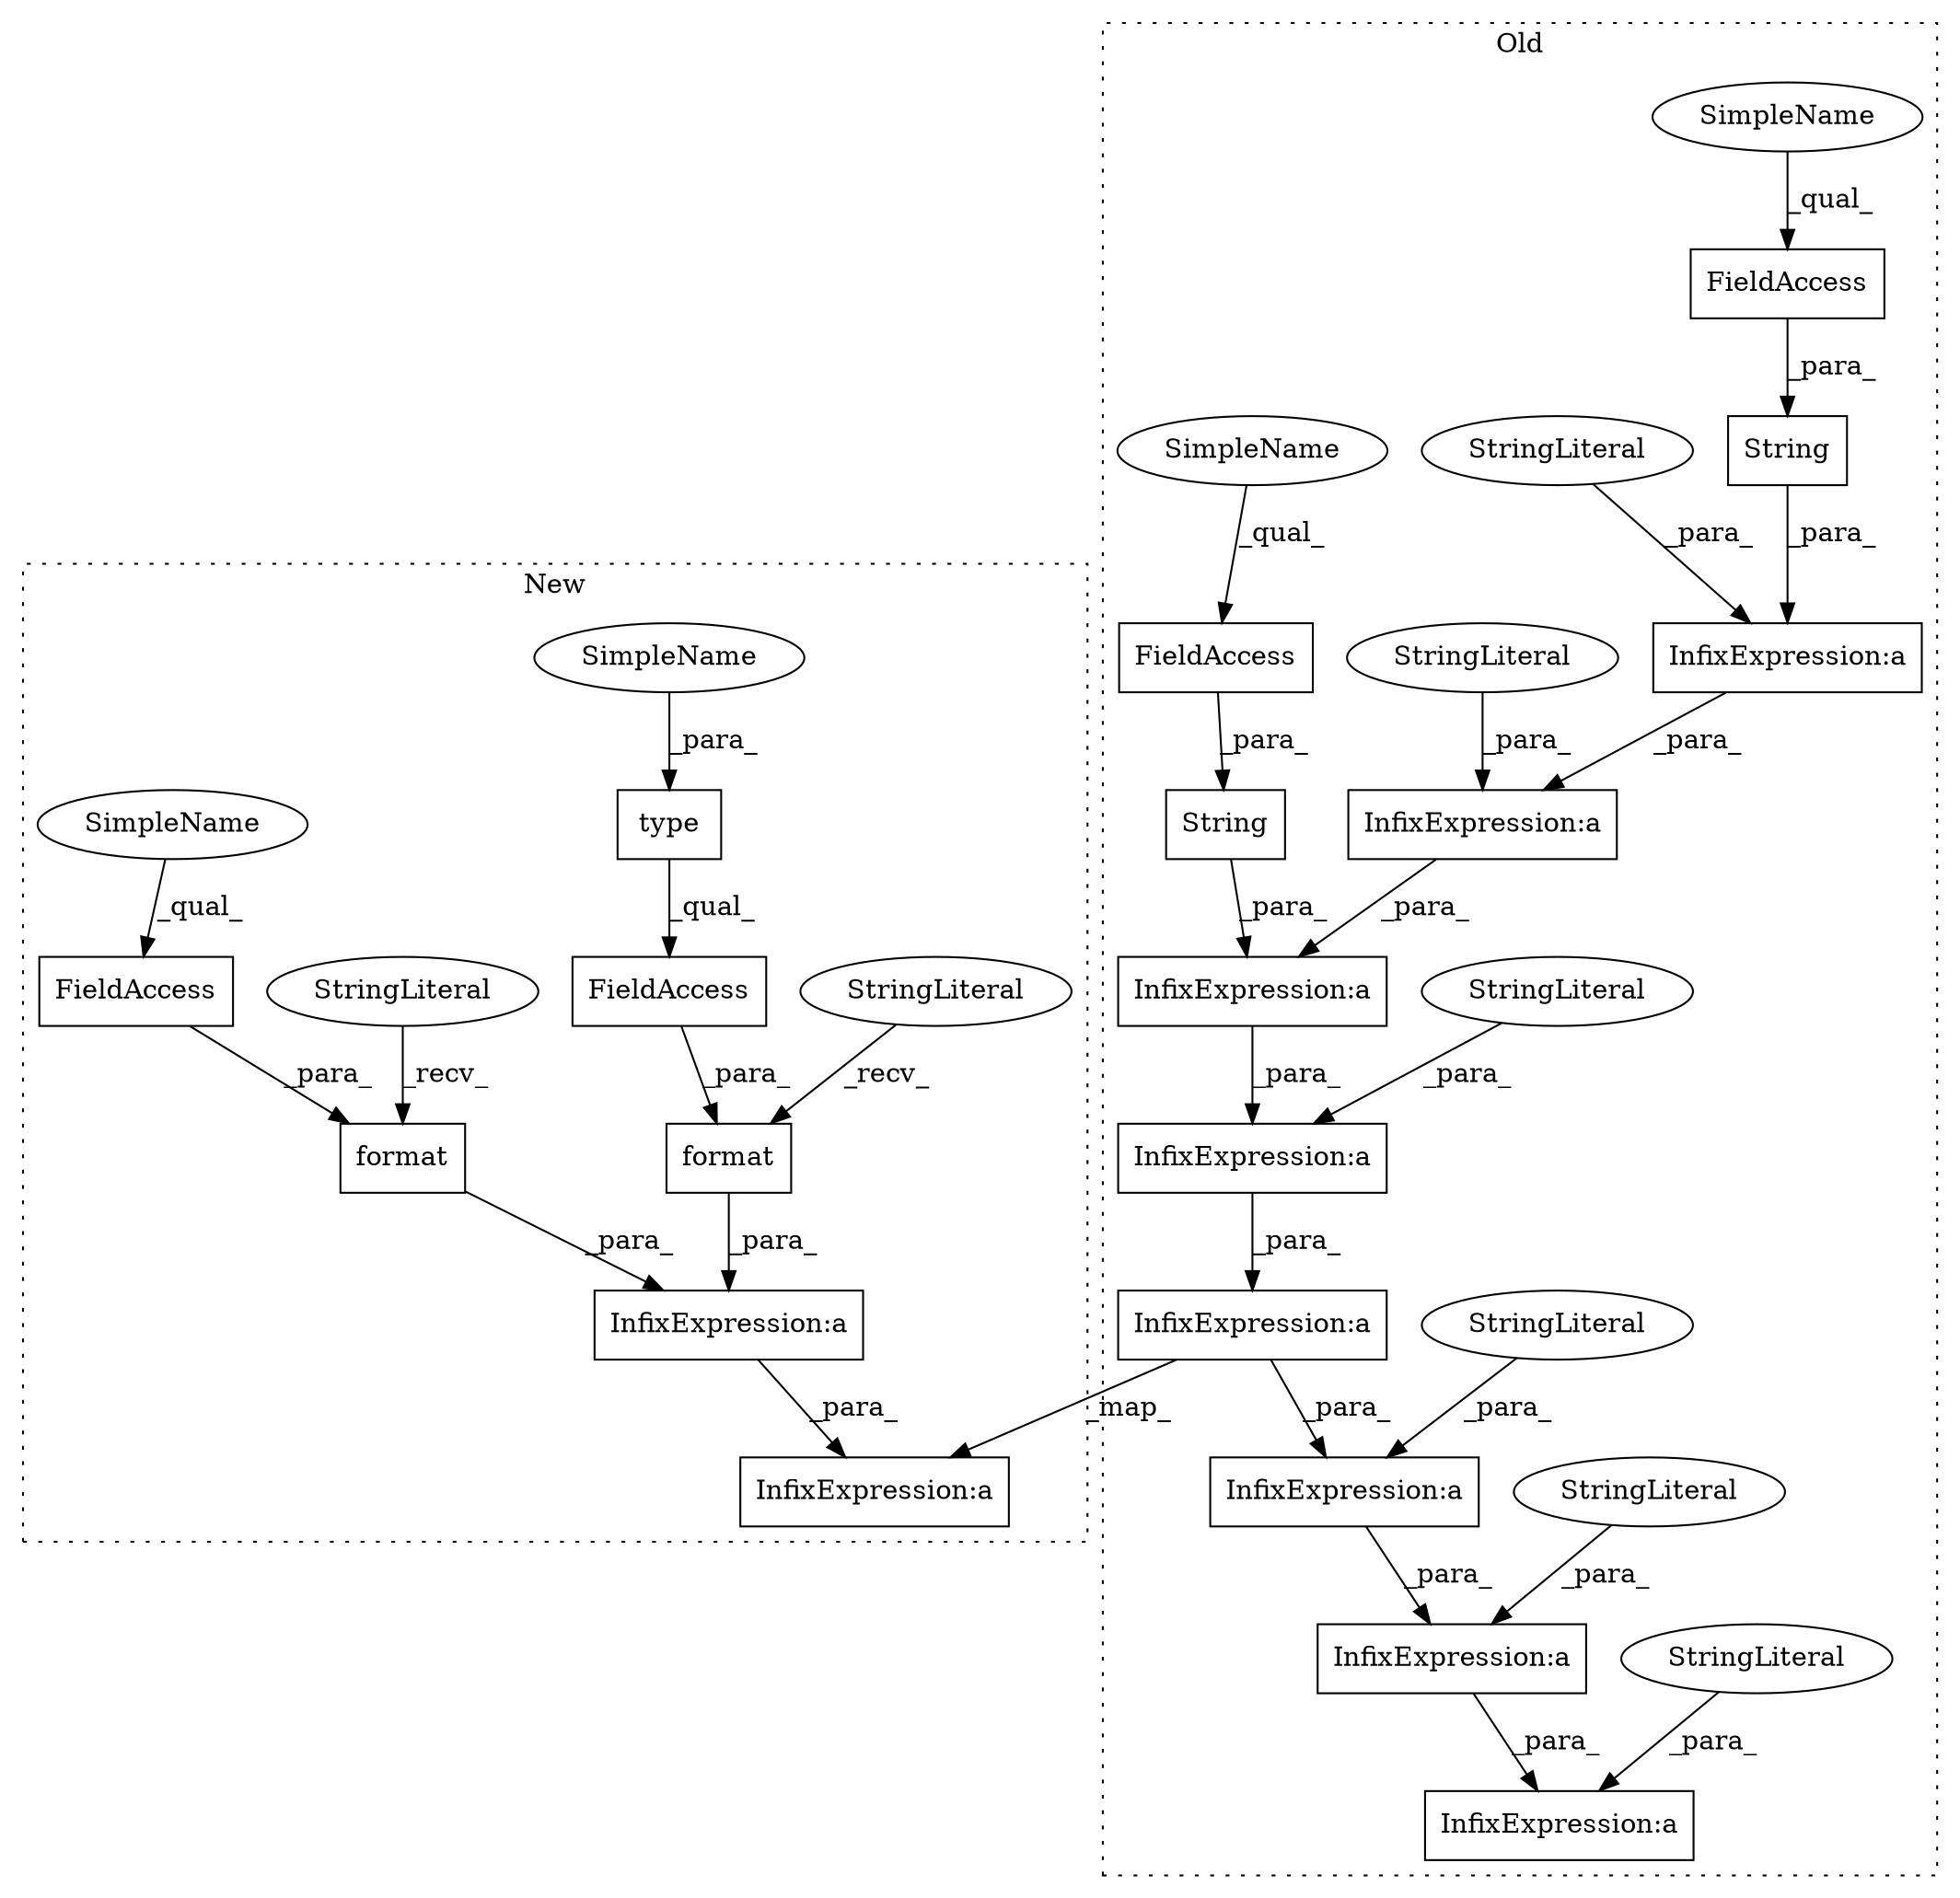 digraph G {
subgraph cluster0 {
1 [label="String" a="32" s="16144,16163" l="7,1" shape="box"];
3 [label="InfixExpression:a" a="27" s="16165" l="3" shape="box"];
4 [label="StringLiteral" a="45" s="16168" l="19" shape="ellipse"];
5 [label="InfixExpression:a" a="27" s="16141" l="3" shape="box"];
6 [label="InfixExpression:a" a="27" s="16218" l="3" shape="box"];
8 [label="StringLiteral" a="45" s="16105" l="36" shape="ellipse"];
9 [label="StringLiteral" a="45" s="16221" l="19" shape="ellipse"];
10 [label="FieldAccess" a="22" s="16151" l="12" shape="box"];
11 [label="InfixExpression:a" a="27" s="16188" l="3" shape="box"];
12 [label="InfixExpression:a" a="27" s="16392" l="3" shape="box"];
13 [label="InfixExpression:a" a="27" s="16336" l="3" shape="box"];
14 [label="InfixExpression:a" a="27" s="16276" l="3" shape="box"];
15 [label="StringLiteral" a="45" s="16339" l="18" shape="ellipse"];
16 [label="String" a="32" s="16191,16216" l="7,1" shape="box"];
17 [label="FieldAccess" a="22" s="16198" l="18" shape="box"];
23 [label="InfixExpression:a" a="27" s="16241" l="3" shape="box"];
26 [label="StringLiteral" a="45" s="16279" l="20" shape="ellipse"];
27 [label="StringLiteral" a="45" s="16395" l="14" shape="ellipse"];
28 [label="SimpleName" a="42" s="16198" l="4" shape="ellipse"];
29 [label="SimpleName" a="42" s="16151" l="4" shape="ellipse"];
label = "Old";
style="dotted";
}
subgraph cluster1 {
2 [label="type" a="32" s="15962,15971" l="5,1" shape="box"];
7 [label="FieldAccess" a="22" s="15962" l="19" shape="box"];
18 [label="FieldAccess" a="22" s="16014" l="17" shape="box"];
19 [label="format" a="32" s="16007,16031" l="7,1" shape="box"];
20 [label="StringLiteral" a="45" s="15985" l="21" shape="ellipse"];
21 [label="InfixExpression:a" a="27" s="15982" l="3" shape="box"];
22 [label="InfixExpression:a" a="27" s="16033" l="3" shape="box"];
24 [label="format" a="32" s="15955,15981" l="7,1" shape="box"];
25 [label="StringLiteral" a="45" s="15949" l="5" shape="ellipse"];
30 [label="SimpleName" a="42" s="15967" l="4" shape="ellipse"];
31 [label="SimpleName" a="42" s="16014" l="4" shape="ellipse"];
label = "New";
style="dotted";
}
1 -> 5 [label="_para_"];
2 -> 7 [label="_qual_"];
3 -> 11 [label="_para_"];
4 -> 3 [label="_para_"];
5 -> 3 [label="_para_"];
6 -> 23 [label="_para_"];
7 -> 24 [label="_para_"];
8 -> 5 [label="_para_"];
9 -> 6 [label="_para_"];
10 -> 1 [label="_para_"];
11 -> 6 [label="_para_"];
13 -> 12 [label="_para_"];
14 -> 13 [label="_para_"];
15 -> 13 [label="_para_"];
16 -> 11 [label="_para_"];
17 -> 16 [label="_para_"];
18 -> 19 [label="_para_"];
19 -> 21 [label="_para_"];
20 -> 19 [label="_recv_"];
21 -> 22 [label="_para_"];
23 -> 22 [label="_map_"];
23 -> 14 [label="_para_"];
24 -> 21 [label="_para_"];
25 -> 24 [label="_recv_"];
26 -> 14 [label="_para_"];
27 -> 12 [label="_para_"];
28 -> 17 [label="_qual_"];
29 -> 10 [label="_qual_"];
30 -> 2 [label="_para_"];
31 -> 18 [label="_qual_"];
}